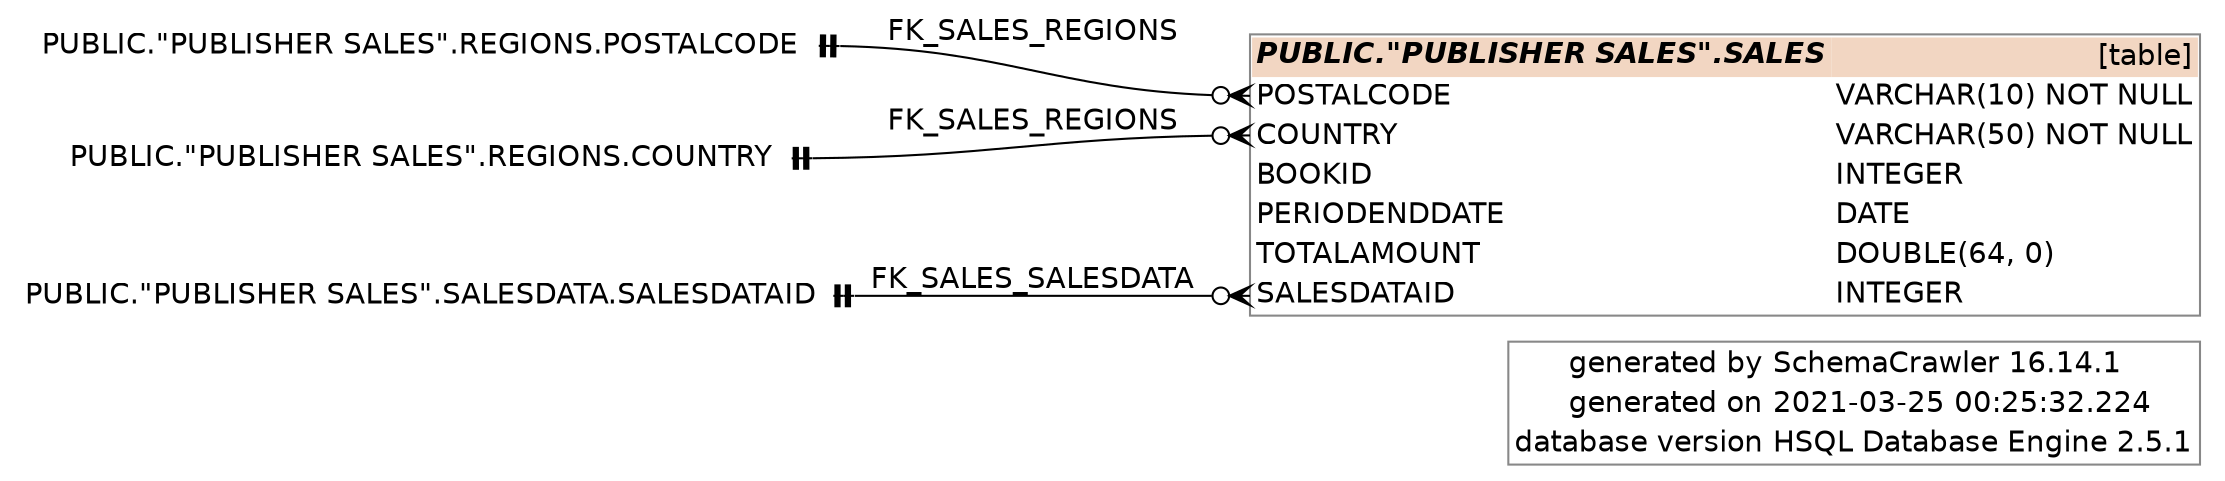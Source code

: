 digraph "SchemaCrawler_Diagram" {

  graph [
    fontname="Helvetica"
    labeljust="r"
    rankdir="RL"

  ];
  
  node [
    fontname="Helvetica"
    shape="none"

  ];
  
  edge [
    fontname="Helvetica"

  ];


  /* Title Block -=-=-=-=-=-=-=-=-=-=-=-=-=- */
  graph [ 
    label=<
      <table border="1" cellborder="0" cellspacing="0" color="#888888">
	<tr>
		<td align='right'>generated by</td>
		<td align='left'>SchemaCrawler 16.14.1</td>
	</tr>
	<tr>
		<td align='right'>generated on</td>
		<td align='left'>2021-03-25 00:25:32.224</td>
	</tr>
	<tr>
		<td align='right'>database version</td>
		<td align='left'>HSQL Database Engine 2.5.1</td>
	</tr>
      </table>
    >
  ];

  /* PUBLIC."PUBLISHER SALES".SALES -=-=-=-=-=-=-=-=-=-=-=-=-=- */
  "sales_751e68cc" [
    label=<
      <table border="1" cellborder="0" cellspacing="0" color="#888888">
	<tr>
		<td colspan='2' bgcolor='#F2D6C2' align='left'><b><i>PUBLIC."PUBLISHER SALES".SALES</i></b></td>
		<td bgcolor='#F2D6C2' align='right'>[table]</td>
	</tr>
	<tr>
		<td port='postalcode_c386e9ec.start' align='left'>POSTALCODE</td>
		<td align='left'> </td>
		<td port='postalcode_c386e9ec.end' align='left'>VARCHAR(10) NOT NULL</td>
	</tr>
	<tr>
		<td port='country_9291942a.start' align='left'>COUNTRY</td>
		<td align='left'> </td>
		<td port='country_9291942a.end' align='left'>VARCHAR(50) NOT NULL</td>
	</tr>
	<tr>
		<td port='bookid_a3ccd678.start' align='left'>BOOKID</td>
		<td align='left'> </td>
		<td port='bookid_a3ccd678.end' align='left'>INTEGER</td>
	</tr>
	<tr>
		<td port='periodenddate_48a91abc.start' align='left'>PERIODENDDATE</td>
		<td align='left'> </td>
		<td port='periodenddate_48a91abc.end' align='left'>DATE</td>
	</tr>
	<tr>
		<td port='totalamount_9aaaed30.start' align='left'>TOTALAMOUNT</td>
		<td align='left'> </td>
		<td port='totalamount_9aaaed30.end' align='left'>DOUBLE(64, 0)</td>
	</tr>
	<tr>
		<td port='salesdataid_1de64ee5.start' align='left'>SALESDATAID</td>
		<td align='left'> </td>
		<td port='salesdataid_1de64ee5.end' align='left'>INTEGER</td>
	</tr>
      </table>
    >
  ];

  "salesdataid_1022f27b" [label=<PUBLIC."PUBLISHER SALES".SALESDATA.SALESDATAID>];
  "sales_751e68cc":"salesdataid_1de64ee5.start":w -> "salesdataid_1022f27b":e [label=<FK_SALES_SALESDATA> style="solid" dir="both" arrowhead="teetee" arrowtail="crowodot"];
  "postalcode_37ad5559" [label=<PUBLIC."PUBLISHER SALES".REGIONS.POSTALCODE>];
  "sales_751e68cc":"postalcode_c386e9ec.start":w -> "postalcode_37ad5559":e [label=<FK_SALES_REGIONS> style="solid" dir="both" arrowhead="teetee" arrowtail="crowodot"];
  "country_6b7ff97" [label=<PUBLIC."PUBLISHER SALES".REGIONS.COUNTRY>];
  "sales_751e68cc":"country_9291942a.start":w -> "country_6b7ff97":e [label=<FK_SALES_REGIONS> style="solid" dir="both" arrowhead="teetee" arrowtail="crowodot"];


}

